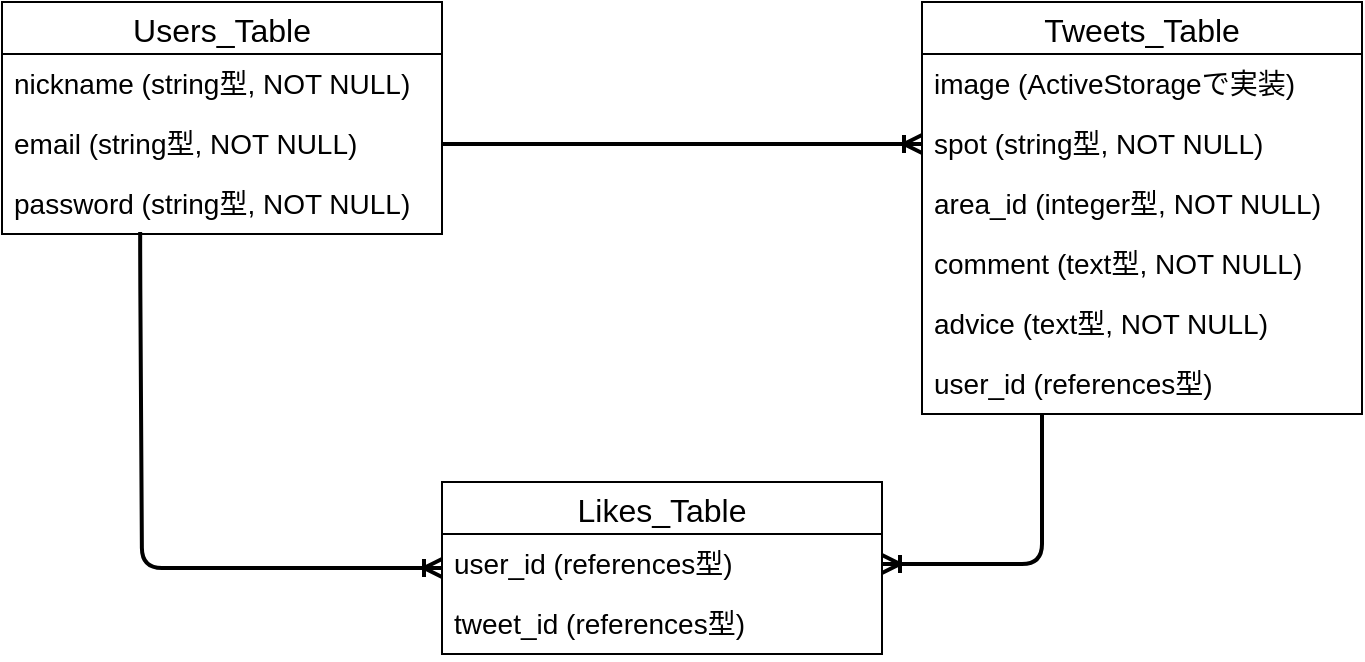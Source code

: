 <mxfile version="13.6.5">
    <diagram id="aWy_9KgQqbcAafto57dH" name="ページ1">
        <mxGraphModel dx="898" dy="680" grid="1" gridSize="10" guides="1" tooltips="1" connect="1" arrows="1" fold="1" page="1" pageScale="1" pageWidth="1654" pageHeight="1169" math="0" shadow="0">
            <root>
                <mxCell id="0"/>
                <mxCell id="1" parent="0"/>
                <mxCell id="17" value="Likes_Table" style="swimlane;fontStyle=0;childLayout=stackLayout;horizontal=1;startSize=26;horizontalStack=0;resizeParent=1;resizeParentMax=0;resizeLast=0;collapsible=1;marginBottom=0;align=center;fontSize=16;" vertex="1" parent="1">
                    <mxGeometry x="310" y="420" width="220" height="86" as="geometry"/>
                </mxCell>
                <mxCell id="22" value="user_id (references型)&#10; " style="text;strokeColor=none;fillColor=none;spacingLeft=4;spacingRight=4;overflow=hidden;rotatable=0;points=[[0,0.5],[1,0.5]];portConstraint=eastwest;fontSize=14;" vertex="1" parent="17">
                    <mxGeometry y="26" width="220" height="30" as="geometry"/>
                </mxCell>
                <mxCell id="21" value="tweet_id (references型)" style="text;strokeColor=none;fillColor=none;spacingLeft=4;spacingRight=4;overflow=hidden;rotatable=0;points=[[0,0.5],[1,0.5]];portConstraint=eastwest;fontSize=14;" vertex="1" parent="17">
                    <mxGeometry y="56" width="220" height="30" as="geometry"/>
                </mxCell>
                <mxCell id="2" value="Users_Table" style="swimlane;fontStyle=0;childLayout=stackLayout;horizontal=1;startSize=26;horizontalStack=0;resizeParent=1;resizeParentMax=0;resizeLast=0;collapsible=1;marginBottom=0;align=center;fontSize=16;" vertex="1" parent="1">
                    <mxGeometry x="90" y="180" width="220" height="116" as="geometry"/>
                </mxCell>
                <mxCell id="3" value="nickname (string型, NOT NULL)" style="text;strokeColor=none;fillColor=none;spacingLeft=4;spacingRight=4;overflow=hidden;rotatable=0;points=[[0,0.5],[1,0.5]];portConstraint=eastwest;fontSize=14;" vertex="1" parent="2">
                    <mxGeometry y="26" width="220" height="30" as="geometry"/>
                </mxCell>
                <mxCell id="7" value="email (string型, NOT NULL)&#10; " style="text;strokeColor=none;fillColor=none;spacingLeft=4;spacingRight=4;overflow=hidden;rotatable=0;points=[[0,0.5],[1,0.5]];portConstraint=eastwest;fontSize=14;" vertex="1" parent="2">
                    <mxGeometry y="56" width="220" height="30" as="geometry"/>
                </mxCell>
                <mxCell id="8" value="password (string型, NOT NULL)&#10; " style="text;strokeColor=none;fillColor=none;spacingLeft=4;spacingRight=4;overflow=hidden;rotatable=0;points=[[0,0.5],[1,0.5]];portConstraint=eastwest;fontSize=14;" vertex="1" parent="2">
                    <mxGeometry y="86" width="220" height="30" as="geometry"/>
                </mxCell>
                <mxCell id="9" value="Tweets_Table" style="swimlane;fontStyle=0;childLayout=stackLayout;horizontal=1;startSize=26;horizontalStack=0;resizeParent=1;resizeParentMax=0;resizeLast=0;collapsible=1;marginBottom=0;align=center;fontSize=16;" vertex="1" parent="1">
                    <mxGeometry x="550" y="180" width="220" height="206" as="geometry"/>
                </mxCell>
                <mxCell id="10" value="image (ActiveStorageで実装)" style="text;strokeColor=none;fillColor=none;spacingLeft=4;spacingRight=4;overflow=hidden;rotatable=0;points=[[0,0.5],[1,0.5]];portConstraint=eastwest;fontSize=14;" vertex="1" parent="9">
                    <mxGeometry y="26" width="220" height="30" as="geometry"/>
                </mxCell>
                <mxCell id="11" value="spot (string型, NOT NULL)&#10; " style="text;strokeColor=none;fillColor=none;spacingLeft=4;spacingRight=4;overflow=hidden;rotatable=0;points=[[0,0.5],[1,0.5]];portConstraint=eastwest;fontSize=14;" vertex="1" parent="9">
                    <mxGeometry y="56" width="220" height="30" as="geometry"/>
                </mxCell>
                <mxCell id="15" value="area_id (integer型, NOT NULL)" style="text;strokeColor=none;fillColor=none;spacingLeft=4;spacingRight=4;overflow=hidden;rotatable=0;points=[[0,0.5],[1,0.5]];portConstraint=eastwest;fontSize=14;" vertex="1" parent="9">
                    <mxGeometry y="86" width="220" height="30" as="geometry"/>
                </mxCell>
                <mxCell id="12" value="comment (text型, NOT NULL)&#10; " style="text;strokeColor=none;fillColor=none;spacingLeft=4;spacingRight=4;overflow=hidden;rotatable=0;points=[[0,0.5],[1,0.5]];portConstraint=eastwest;fontSize=14;" vertex="1" parent="9">
                    <mxGeometry y="116" width="220" height="30" as="geometry"/>
                </mxCell>
                <mxCell id="13" value="advice (text型, NOT NULL)" style="text;strokeColor=none;fillColor=none;spacingLeft=4;spacingRight=4;overflow=hidden;rotatable=0;points=[[0,0.5],[1,0.5]];portConstraint=eastwest;fontSize=14;" vertex="1" parent="9">
                    <mxGeometry y="146" width="220" height="30" as="geometry"/>
                </mxCell>
                <mxCell id="16" value="user_id (references型)&#10; " style="text;strokeColor=none;fillColor=none;spacingLeft=4;spacingRight=4;overflow=hidden;rotatable=0;points=[[0,0.5],[1,0.5]];portConstraint=eastwest;fontSize=14;" vertex="1" parent="9">
                    <mxGeometry y="176" width="220" height="30" as="geometry"/>
                </mxCell>
                <mxCell id="23" value="" style="fontSize=12;html=1;endArrow=ERoneToMany;exitX=1;exitY=0.5;exitDx=0;exitDy=0;entryX=0;entryY=0.5;entryDx=0;entryDy=0;strokeWidth=2;" edge="1" parent="1" source="7" target="11">
                    <mxGeometry width="100" height="100" relative="1" as="geometry">
                        <mxPoint x="320" y="250" as="sourcePoint"/>
                        <mxPoint x="420" y="150" as="targetPoint"/>
                    </mxGeometry>
                </mxCell>
                <mxCell id="24" value="" style="fontSize=12;html=1;endArrow=ERoneToMany;edgeStyle=orthogonalEdgeStyle;exitX=0.314;exitY=0.967;exitDx=0;exitDy=0;exitPerimeter=0;strokeWidth=2;" edge="1" parent="1" source="8">
                    <mxGeometry width="100" height="100" relative="1" as="geometry">
                        <mxPoint x="160" y="360" as="sourcePoint"/>
                        <mxPoint x="310" y="463" as="targetPoint"/>
                        <Array as="points">
                            <mxPoint x="159" y="313"/>
                            <mxPoint x="160" y="463"/>
                        </Array>
                    </mxGeometry>
                </mxCell>
                <mxCell id="25" value="" style="fontSize=12;html=1;endArrow=ERoneToMany;edgeStyle=orthogonalEdgeStyle;entryX=1;entryY=0.5;entryDx=0;entryDy=0;strokeWidth=2;" edge="1" parent="1" source="16" target="22">
                    <mxGeometry width="100" height="100" relative="1" as="geometry">
                        <mxPoint x="610" y="390" as="sourcePoint"/>
                        <mxPoint x="790" y="466" as="targetPoint"/>
                        <Array as="points">
                            <mxPoint x="610" y="461"/>
                        </Array>
                    </mxGeometry>
                </mxCell>
            </root>
        </mxGraphModel>
    </diagram>
</mxfile>